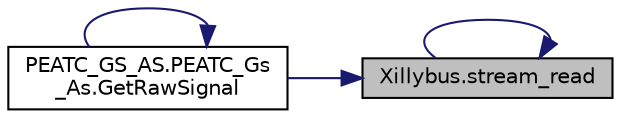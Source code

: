 digraph "Xillybus.stream_read"
{
 // LATEX_PDF_SIZE
  edge [fontname="Helvetica",fontsize="10",labelfontname="Helvetica",labelfontsize="10"];
  node [fontname="Helvetica",fontsize="10",shape=record];
  rankdir="RL";
  Node1 [label="Xillybus.stream_read",height=0.2,width=0.4,color="black", fillcolor="grey75", style="filled", fontcolor="black",tooltip="reads data from the device into an array of chuck_size bytes and yields it"];
  Node1 -> Node2 [dir="back",color="midnightblue",fontsize="10",style="solid",fontname="Helvetica"];
  Node2 [label="PEATC_GS_AS.PEATC_Gs\l_As.GetRawSignal",height=0.2,width=0.4,color="black", fillcolor="white", style="filled",URL="$class_p_e_a_t_c___g_s___a_s_1_1_p_e_a_t_c___gs___as.html#a0a10259fa04e6766c0da93f4a2be432d",tooltip="Crea un archivo con la señal cruda resultante de la lectura analogica de PEATC."];
  Node2 -> Node2 [dir="back",color="midnightblue",fontsize="10",style="solid",fontname="Helvetica"];
  Node1 -> Node1 [dir="back",color="midnightblue",fontsize="10",style="solid",fontname="Helvetica"];
}
